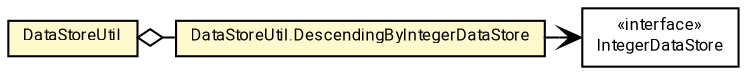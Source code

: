 #!/usr/local/bin/dot
#
# Class diagram 
# Generated by UMLGraph version R5_7_2-60-g0e99a6 (http://www.spinellis.gr/umlgraph/)
#

digraph G {
	graph [fontnames="svg"]
	edge [fontname="Roboto",fontsize=7,labelfontname="Roboto",labelfontsize=7,color="black"];
	node [fontname="Roboto",fontcolor="black",fontsize=8,shape=plaintext,margin=0,width=0,height=0];
	nodesep=0.15;
	ranksep=0.25;
	rankdir=LR;
	// de.lmu.ifi.dbs.elki.database.datastore.DataStoreUtil
	c3146774 [label=<<table title="de.lmu.ifi.dbs.elki.database.datastore.DataStoreUtil" border="0" cellborder="1" cellspacing="0" cellpadding="2" bgcolor="LemonChiffon" href="DataStoreUtil.html" target="_parent">
		<tr><td><table border="0" cellspacing="0" cellpadding="1">
		<tr><td align="center" balign="center"> <font face="Roboto">DataStoreUtil</font> </td></tr>
		</table></td></tr>
		</table>>, URL="DataStoreUtil.html"];
	// de.lmu.ifi.dbs.elki.database.datastore.DataStoreUtil.DescendingByIntegerDataStore
	c3146780 [label=<<table title="de.lmu.ifi.dbs.elki.database.datastore.DataStoreUtil.DescendingByIntegerDataStore" border="0" cellborder="1" cellspacing="0" cellpadding="2" bgcolor="lemonChiffon" href="DataStoreUtil.DescendingByIntegerDataStore.html" target="_parent">
		<tr><td><table border="0" cellspacing="0" cellpadding="1">
		<tr><td align="center" balign="center"> <font face="Roboto">DataStoreUtil.DescendingByIntegerDataStore</font> </td></tr>
		</table></td></tr>
		</table>>, URL="DataStoreUtil.DescendingByIntegerDataStore.html"];
	// de.lmu.ifi.dbs.elki.database.datastore.IntegerDataStore
	c3146802 [label=<<table title="de.lmu.ifi.dbs.elki.database.datastore.IntegerDataStore" border="0" cellborder="1" cellspacing="0" cellpadding="2" href="IntegerDataStore.html" target="_parent">
		<tr><td><table border="0" cellspacing="0" cellpadding="1">
		<tr><td align="center" balign="center"> &#171;interface&#187; </td></tr>
		<tr><td align="center" balign="center"> <font face="Roboto">IntegerDataStore</font> </td></tr>
		</table></td></tr>
		</table>>, URL="IntegerDataStore.html"];
	// de.lmu.ifi.dbs.elki.database.datastore.DataStoreUtil has de.lmu.ifi.dbs.elki.database.datastore.DataStoreUtil.DescendingByIntegerDataStore
	c3146774 -> c3146780 [arrowhead=none,arrowtail=ediamond,dir=back,weight=4];
	// de.lmu.ifi.dbs.elki.database.datastore.DataStoreUtil.DescendingByIntegerDataStore navassoc de.lmu.ifi.dbs.elki.database.datastore.IntegerDataStore
	c3146780 -> c3146802 [arrowhead=open,weight=1];
}

